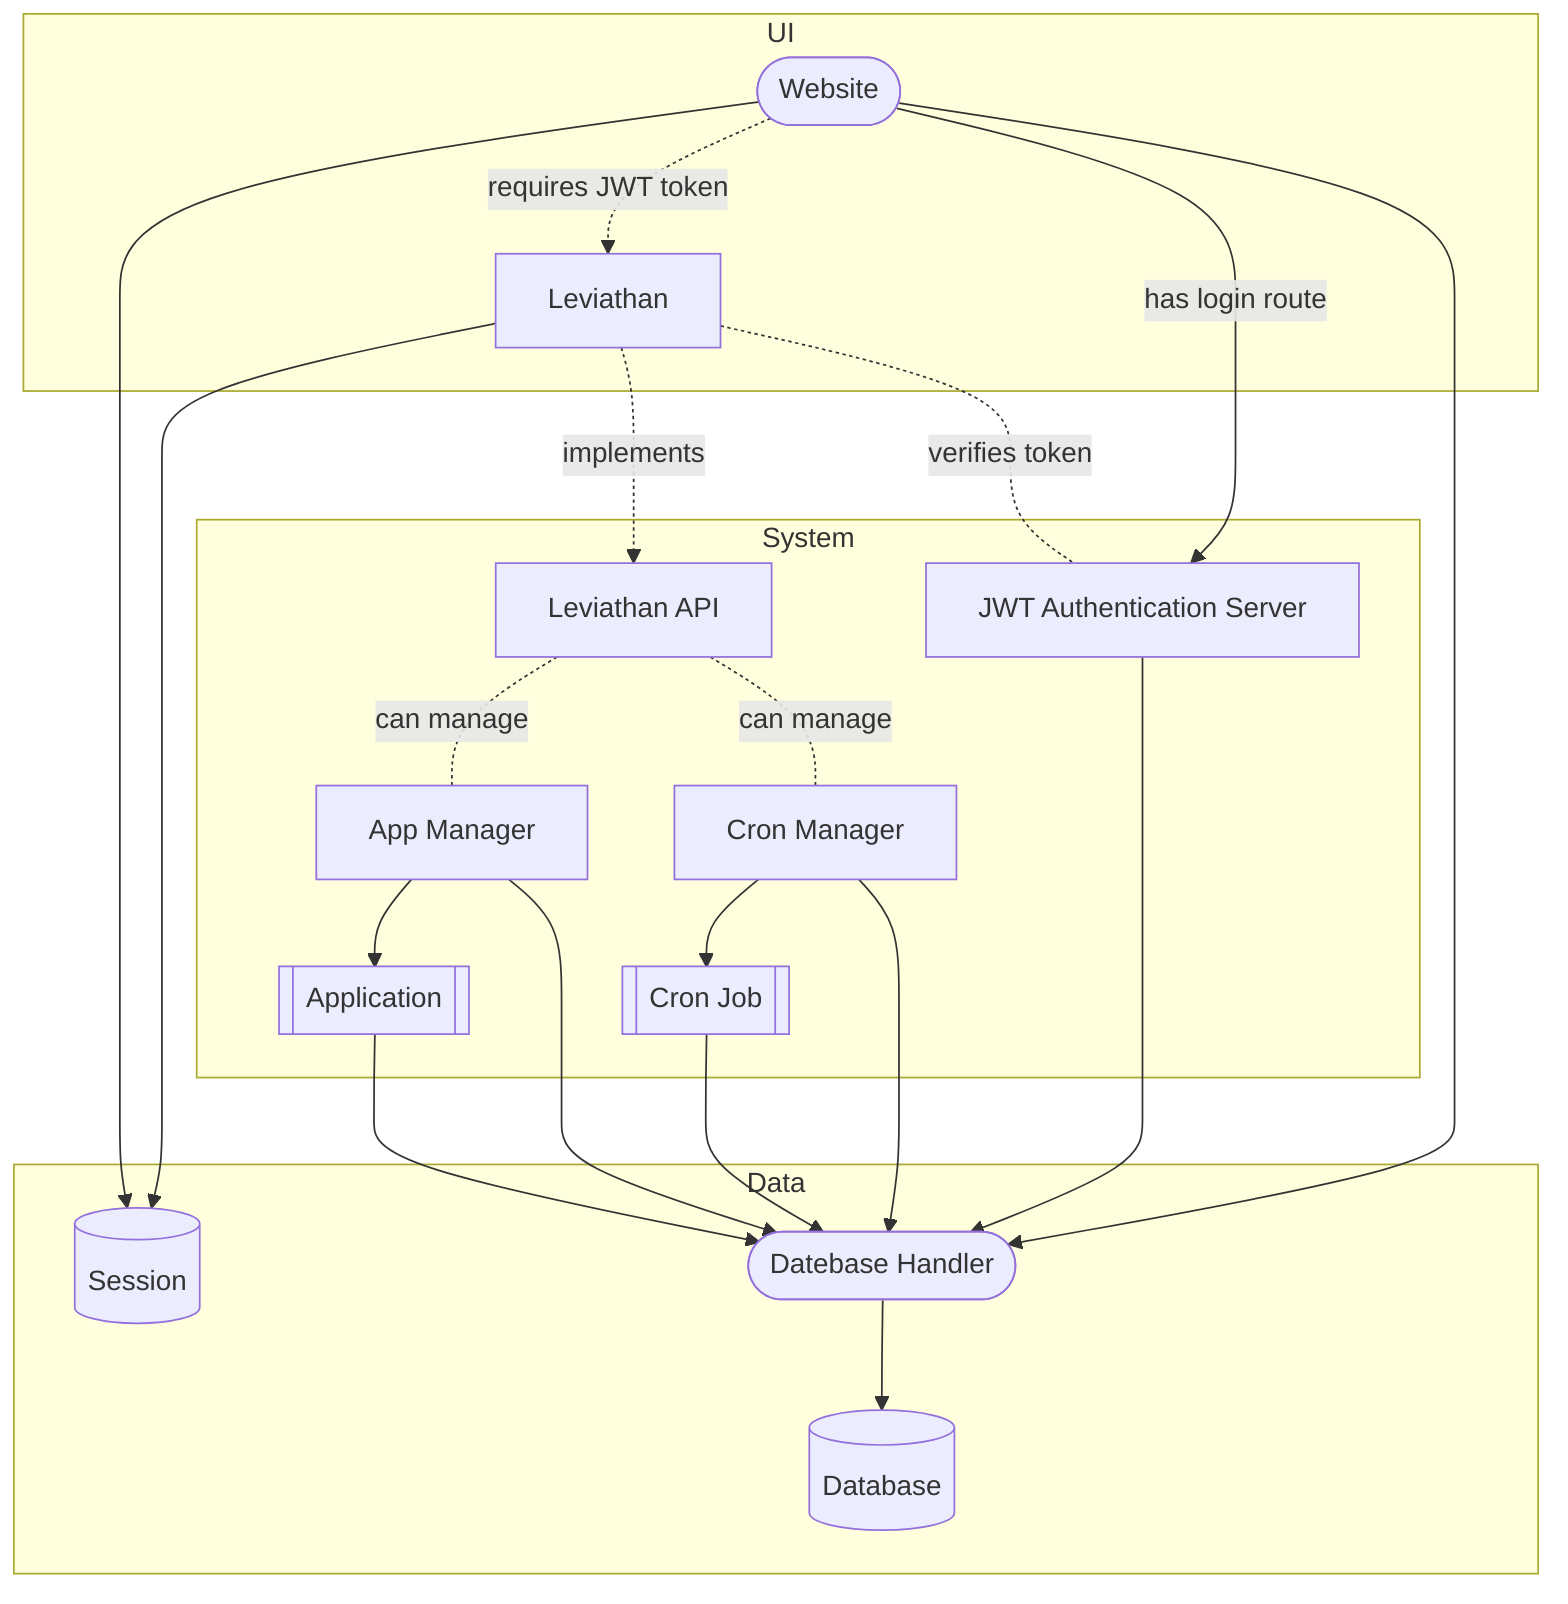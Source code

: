 graph TD
	subgraph data [Data]
	db[(Database)]
	session[(Session)]
	dbh([Datebase Handler])
	end

	subgraph ui [UI]
	web([Website])
	leviathan[Leviathan]
	end

	subgraph system [System]
	jwt[JWT Authentication Server]
	api[Leviathan API]
	cronmanager[Cron Manager]
	cronjob[[Cron Job]]
	appmanager[App Manager]
	app[[Application]]
	end

	web-->dbh
	web-.->|requires JWT token|leviathan
	web-->|has login route|jwt
	leviathan-.-|verifies token|jwt
	leviathan-.->|implements|api
	jwt-->dbh
	api-.-|can manage|cronmanager
	api-.-|can manage|appmanager
	cronmanager-->dbh
	cronmanager-->cronjob
	cronjob-->dbh
	appmanager-->dbh
	appmanager-->app
	app-->dbh
	leviathan---->session
	web-->session
	dbh-->db